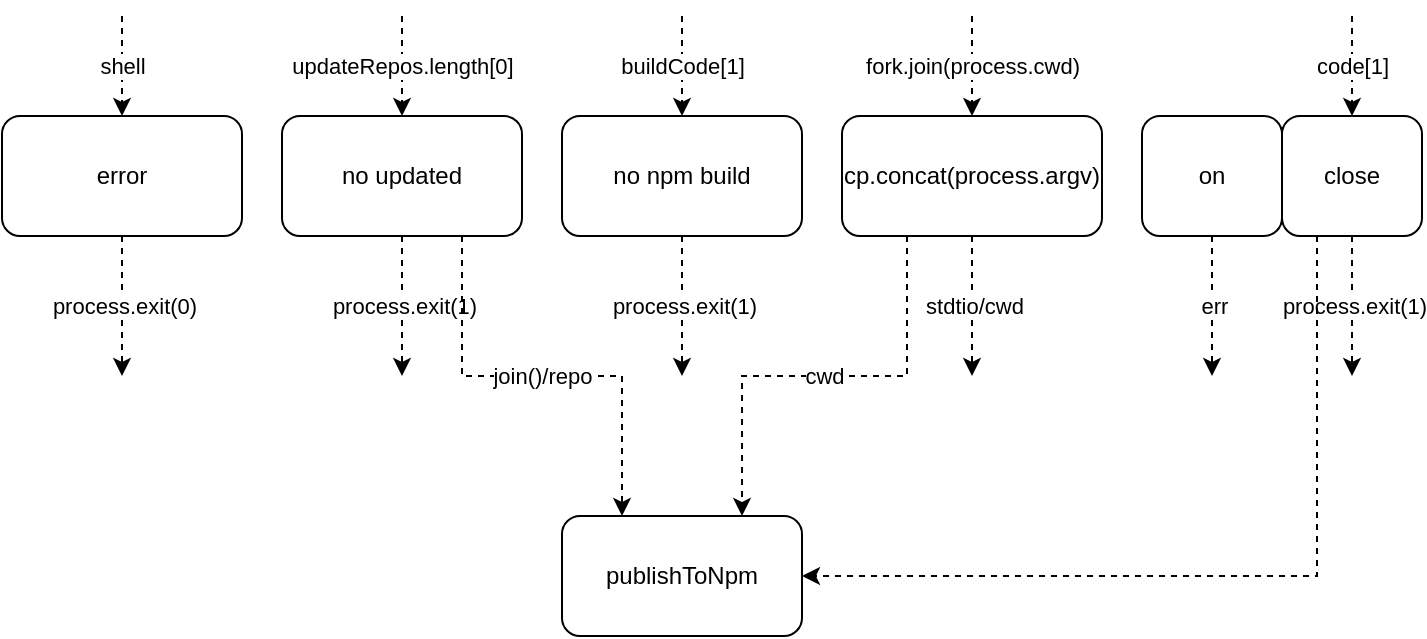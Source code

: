 <mxfile pages="5" version="11.2.8" type="github"><diagram id="uwwZwPv3Zesm89anv2FD" name="script/publish"><mxGraphModel dx="946" dy="524" grid="1" gridSize="10" guides="1" tooltips="1" connect="1" arrows="1" fold="1" page="1" pageScale="1" pageWidth="827" pageHeight="1169" math="0" shadow="0"><root><mxCell id="0"/><mxCell id="1" parent="0"/><mxCell id="-h5oSVqL18yOV0Ir7KX8-3" value="process.exit(0)" style="edgeStyle=orthogonalEdgeStyle;rounded=0;orthogonalLoop=1;jettySize=auto;html=1;exitX=0.5;exitY=1;exitDx=0;exitDy=0;dashed=1;" parent="1" source="-h5oSVqL18yOV0Ir7KX8-1" edge="1"><mxGeometry relative="1" as="geometry"><mxPoint x="140" y="190" as="targetPoint"/></mxGeometry></mxCell><mxCell id="-h5oSVqL18yOV0Ir7KX8-1" value="error" style="rounded=1;whiteSpace=wrap;html=1;" parent="1" vertex="1"><mxGeometry x="80" y="60" width="120" height="60" as="geometry"/></mxCell><mxCell id="-h5oSVqL18yOV0Ir7KX8-2" value="shell" style="endArrow=classic;html=1;entryX=0.5;entryY=0;entryDx=0;entryDy=0;dashed=1;" parent="1" target="-h5oSVqL18yOV0Ir7KX8-1" edge="1"><mxGeometry width="50" height="50" relative="1" as="geometry"><mxPoint x="140" y="10" as="sourcePoint"/><mxPoint x="130" y="140" as="targetPoint"/></mxGeometry></mxCell><mxCell id="-h5oSVqL18yOV0Ir7KX8-6" value="process.exit(1)" style="edgeStyle=orthogonalEdgeStyle;rounded=0;orthogonalLoop=1;jettySize=auto;html=1;exitX=0.5;exitY=1;exitDx=0;exitDy=0;dashed=1;" parent="1" source="-h5oSVqL18yOV0Ir7KX8-4" edge="1"><mxGeometry relative="1" as="geometry"><mxPoint x="280" y="190" as="targetPoint"/></mxGeometry></mxCell><mxCell id="-h5oSVqL18yOV0Ir7KX8-19" value="join()/repo" style="edgeStyle=orthogonalEdgeStyle;rounded=0;orthogonalLoop=1;jettySize=auto;html=1;exitX=0.75;exitY=1;exitDx=0;exitDy=0;entryX=0.25;entryY=0;entryDx=0;entryDy=0;dashed=1;" parent="1" source="-h5oSVqL18yOV0Ir7KX8-4" target="-h5oSVqL18yOV0Ir7KX8-18" edge="1"><mxGeometry relative="1" as="geometry"/></mxCell><mxCell id="-h5oSVqL18yOV0Ir7KX8-4" value="no updated" style="rounded=1;whiteSpace=wrap;html=1;" parent="1" vertex="1"><mxGeometry x="220" y="60" width="120" height="60" as="geometry"/></mxCell><mxCell id="-h5oSVqL18yOV0Ir7KX8-5" value="updateRepos.length[0]" style="endArrow=classic;html=1;dashed=1;entryX=0.5;entryY=0;entryDx=0;entryDy=0;" parent="1" target="-h5oSVqL18yOV0Ir7KX8-4" edge="1"><mxGeometry width="50" height="50" relative="1" as="geometry"><mxPoint x="280" y="10" as="sourcePoint"/><mxPoint x="10" y="220" as="targetPoint"/></mxGeometry></mxCell><mxCell id="-h5oSVqL18yOV0Ir7KX8-9" value="process.exit(1)" style="edgeStyle=orthogonalEdgeStyle;rounded=0;orthogonalLoop=1;jettySize=auto;html=1;exitX=0.5;exitY=1;exitDx=0;exitDy=0;dashed=1;" parent="1" source="-h5oSVqL18yOV0Ir7KX8-7" edge="1"><mxGeometry relative="1" as="geometry"><mxPoint x="420" y="190" as="targetPoint"/></mxGeometry></mxCell><mxCell id="-h5oSVqL18yOV0Ir7KX8-7" value="no npm build" style="rounded=1;whiteSpace=wrap;html=1;" parent="1" vertex="1"><mxGeometry x="360" y="60" width="120" height="60" as="geometry"/></mxCell><mxCell id="-h5oSVqL18yOV0Ir7KX8-8" value="buildCode[1]" style="endArrow=classic;html=1;dashed=1;entryX=0.5;entryY=0;entryDx=0;entryDy=0;" parent="1" target="-h5oSVqL18yOV0Ir7KX8-7" edge="1"><mxGeometry width="50" height="50" relative="1" as="geometry"><mxPoint x="420" y="10" as="sourcePoint"/><mxPoint x="100" y="220" as="targetPoint"/></mxGeometry></mxCell><mxCell id="-h5oSVqL18yOV0Ir7KX8-12" value="stdtio/cwd" style="edgeStyle=orthogonalEdgeStyle;rounded=0;orthogonalLoop=1;jettySize=auto;html=1;exitX=0.5;exitY=1;exitDx=0;exitDy=0;dashed=1;" parent="1" source="-h5oSVqL18yOV0Ir7KX8-10" edge="1"><mxGeometry relative="1" as="geometry"><mxPoint x="565" y="190" as="targetPoint"/></mxGeometry></mxCell><mxCell id="-h5oSVqL18yOV0Ir7KX8-20" value="cwd" style="edgeStyle=orthogonalEdgeStyle;rounded=0;orthogonalLoop=1;jettySize=auto;html=1;exitX=0.25;exitY=1;exitDx=0;exitDy=0;entryX=0.75;entryY=0;entryDx=0;entryDy=0;dashed=1;" parent="1" source="-h5oSVqL18yOV0Ir7KX8-10" target="-h5oSVqL18yOV0Ir7KX8-18" edge="1"><mxGeometry relative="1" as="geometry"/></mxCell><mxCell id="-h5oSVqL18yOV0Ir7KX8-10" value="cp.concat(process.argv)" style="rounded=1;whiteSpace=wrap;html=1;" parent="1" vertex="1"><mxGeometry x="500" y="60" width="130" height="60" as="geometry"/></mxCell><mxCell id="-h5oSVqL18yOV0Ir7KX8-11" value="fork.join(process.cwd)" style="endArrow=classic;html=1;dashed=1;entryX=0.5;entryY=0;entryDx=0;entryDy=0;" parent="1" target="-h5oSVqL18yOV0Ir7KX8-10" edge="1"><mxGeometry width="50" height="50" relative="1" as="geometry"><mxPoint x="565" y="10" as="sourcePoint"/><mxPoint x="570" y="50" as="targetPoint"/></mxGeometry></mxCell><mxCell id="-h5oSVqL18yOV0Ir7KX8-15" value="err" style="edgeStyle=orthogonalEdgeStyle;rounded=0;orthogonalLoop=1;jettySize=auto;html=1;exitX=0.5;exitY=1;exitDx=0;exitDy=0;dashed=1;" parent="1" source="-h5oSVqL18yOV0Ir7KX8-13" edge="1"><mxGeometry relative="1" as="geometry"><mxPoint x="685" y="190" as="targetPoint"/></mxGeometry></mxCell><mxCell id="-h5oSVqL18yOV0Ir7KX8-13" value="on" style="rounded=1;whiteSpace=wrap;html=1;" parent="1" vertex="1"><mxGeometry x="650" y="60" width="70" height="60" as="geometry"/></mxCell><mxCell id="-h5oSVqL18yOV0Ir7KX8-17" value="process.exit(1)" style="edgeStyle=orthogonalEdgeStyle;rounded=0;orthogonalLoop=1;jettySize=auto;html=1;exitX=0.5;exitY=1;exitDx=0;exitDy=0;dashed=1;" parent="1" source="-h5oSVqL18yOV0Ir7KX8-14" edge="1"><mxGeometry relative="1" as="geometry"><mxPoint x="755" y="190" as="targetPoint"/></mxGeometry></mxCell><mxCell id="-h5oSVqL18yOV0Ir7KX8-21" value="" style="edgeStyle=orthogonalEdgeStyle;rounded=0;orthogonalLoop=1;jettySize=auto;html=1;exitX=0.25;exitY=1;exitDx=0;exitDy=0;entryX=1;entryY=0.5;entryDx=0;entryDy=0;dashed=1;" parent="1" source="-h5oSVqL18yOV0Ir7KX8-14" target="-h5oSVqL18yOV0Ir7KX8-18" edge="1"><mxGeometry relative="1" as="geometry"/></mxCell><mxCell id="-h5oSVqL18yOV0Ir7KX8-14" value="close" style="rounded=1;whiteSpace=wrap;html=1;" parent="1" vertex="1"><mxGeometry x="720" y="60" width="70" height="60" as="geometry"/></mxCell><mxCell id="-h5oSVqL18yOV0Ir7KX8-16" value="code[1]" style="endArrow=classic;html=1;dashed=1;entryX=0.5;entryY=0;entryDx=0;entryDy=0;" parent="1" target="-h5oSVqL18yOV0Ir7KX8-14" edge="1"><mxGeometry width="50" height="50" relative="1" as="geometry"><mxPoint x="755" y="10" as="sourcePoint"/><mxPoint x="130" y="220" as="targetPoint"/></mxGeometry></mxCell><mxCell id="-h5oSVqL18yOV0Ir7KX8-18" value="publishToNpm" style="rounded=1;whiteSpace=wrap;html=1;" parent="1" vertex="1"><mxGeometry x="360" y="260" width="120" height="60" as="geometry"/></mxCell></root></mxGraphModel></diagram><diagram id="9wh3-B4Fdu-YJjOIb63v" name="test.test"><mxGraphModel dx="946" dy="524" grid="1" gridSize="10" guides="1" tooltips="1" connect="1" arrows="1" fold="1" page="1" pageScale="1" pageWidth="827" pageHeight="1169" math="0" shadow="0"><root><mxCell id="Dbq17v6GIPdHz6pC-6u0-0"/><mxCell id="Dbq17v6GIPdHz6pC-6u0-1" parent="Dbq17v6GIPdHz6pC-6u0-0"/><mxCell id="Dbq17v6GIPdHz6pC-6u0-4" value="reducers(state)" style="edgeStyle=orthogonalEdgeStyle;rounded=0;orthogonalLoop=1;jettySize=auto;html=1;exitX=0.5;exitY=1;exitDx=0;exitDy=0;dashed=1;" edge="1" parent="Dbq17v6GIPdHz6pC-6u0-1" source="Dbq17v6GIPdHz6pC-6u0-2"><mxGeometry relative="1" as="geometry"><mxPoint x="210" y="210" as="targetPoint"/><Array as="points"><mxPoint x="210" y="195"/><mxPoint x="210" y="195"/></Array></mxGeometry></mxCell><mxCell id="Dbq17v6GIPdHz6pC-6u0-2" value="countModel" style="rounded=1;whiteSpace=wrap;html=1;" vertex="1" parent="Dbq17v6GIPdHz6pC-6u0-1"><mxGeometry x="150" y="110" width="120" height="60" as="geometry"/></mxCell><mxCell id="Dbq17v6GIPdHz6pC-6u0-3" value="state" style="endArrow=classic;html=1;dashed=1;entryX=0;entryY=0.5;entryDx=0;entryDy=0;" edge="1" parent="Dbq17v6GIPdHz6pC-6u0-1" target="Dbq17v6GIPdHz6pC-6u0-2"><mxGeometry width="50" height="50" relative="1" as="geometry"><mxPoint x="100" y="140" as="sourcePoint"/><mxPoint x="200" y="190" as="targetPoint"/></mxGeometry></mxCell><mxCell id="Dbq17v6GIPdHz6pC-6u0-13" value="error" style="edgeStyle=orthogonalEdgeStyle;rounded=0;orthogonalLoop=1;jettySize=auto;html=1;exitX=0.167;exitY=1.017;exitDx=0;exitDy=0;dashed=1;exitPerimeter=0;" edge="1" parent="Dbq17v6GIPdHz6pC-6u0-1" source="Dbq17v6GIPdHz6pC-6u0-5" target="Dbq17v6GIPdHz6pC-6u0-9"><mxGeometry relative="1" as="geometry"/></mxCell><mxCell id="Dbq17v6GIPdHz6pC-6u0-18" value="dva" style="edgeStyle=orthogonalEdgeStyle;rounded=0;orthogonalLoop=1;jettySize=auto;html=1;exitX=0.558;exitY=1.017;exitDx=0;exitDy=0;dashed=1;exitPerimeter=0;" edge="1" parent="Dbq17v6GIPdHz6pC-6u0-1" source="Dbq17v6GIPdHz6pC-6u0-5" target="Dbq17v6GIPdHz6pC-6u0-17"><mxGeometry relative="1" as="geometry"><Array as="points"><mxPoint x="367" y="245"/><mxPoint x="247" y="245"/></Array></mxGeometry></mxCell><mxCell id="Dbq17v6GIPdHz6pC-6u0-26" style="edgeStyle=orthogonalEdgeStyle;rounded=0;orthogonalLoop=1;jettySize=auto;html=1;exitX=0.392;exitY=0.983;exitDx=0;exitDy=0;entryX=0.5;entryY=0;entryDx=0;entryDy=0;dashed=1;exitPerimeter=0;" edge="1" parent="Dbq17v6GIPdHz6pC-6u0-1" source="Dbq17v6GIPdHz6pC-6u0-5" target="Dbq17v6GIPdHz6pC-6u0-21"><mxGeometry relative="1" as="geometry"><Array as="points"><mxPoint x="347" y="265"/><mxPoint x="360" y="265"/></Array></mxGeometry></mxCell><mxCell id="Dbq17v6GIPdHz6pC-6u0-32" style="edgeStyle=orthogonalEdgeStyle;rounded=0;orthogonalLoop=1;jettySize=auto;html=1;exitX=0.25;exitY=1;exitDx=0;exitDy=0;entryX=0.5;entryY=0;entryDx=0;entryDy=0;dashed=1;" edge="1" parent="Dbq17v6GIPdHz6pC-6u0-1" source="Dbq17v6GIPdHz6pC-6u0-5" target="Dbq17v6GIPdHz6pC-6u0-7"><mxGeometry relative="1" as="geometry"><Array as="points"><mxPoint x="330" y="255"/><mxPoint x="60" y="255"/></Array></mxGeometry></mxCell><mxCell id="Dbq17v6GIPdHz6pC-6u0-37" value="" style="edgeStyle=orthogonalEdgeStyle;rounded=0;orthogonalLoop=1;jettySize=auto;html=1;exitX=0.7;exitY=1.017;exitDx=0;exitDy=0;entryX=0.5;entryY=0;entryDx=0;entryDy=0;dashed=1;exitPerimeter=0;" edge="1" parent="Dbq17v6GIPdHz6pC-6u0-1" source="Dbq17v6GIPdHz6pC-6u0-5" target="Dbq17v6GIPdHz6pC-6u0-27"><mxGeometry relative="1" as="geometry"/></mxCell><mxCell id="Dbq17v6GIPdHz6pC-6u0-38" value="storeCreate" style="edgeStyle=orthogonalEdgeStyle;rounded=0;orthogonalLoop=1;jettySize=auto;html=1;exitX=0.867;exitY=1;exitDx=0;exitDy=0;entryX=0.5;entryY=0;entryDx=0;entryDy=0;dashed=1;exitPerimeter=0;" edge="1" parent="Dbq17v6GIPdHz6pC-6u0-1" source="Dbq17v6GIPdHz6pC-6u0-5" target="Dbq17v6GIPdHz6pC-6u0-33"><mxGeometry relative="1" as="geometry"><Array as="points"><mxPoint x="404" y="205"/><mxPoint x="610" y="205"/></Array></mxGeometry></mxCell><mxCell id="430ZpfLF85TpBHRvR_EG-0" style="edgeStyle=orthogonalEdgeStyle;rounded=0;orthogonalLoop=1;jettySize=auto;html=1;exitX=1;exitY=0.75;exitDx=0;exitDy=0;entryX=0.5;entryY=0;entryDx=0;entryDy=0;dashed=1;" edge="1" parent="Dbq17v6GIPdHz6pC-6u0-1" source="Dbq17v6GIPdHz6pC-6u0-5" target="Dbq17v6GIPdHz6pC-6u0-39"><mxGeometry relative="1" as="geometry"/></mxCell><mxCell id="Dbq17v6GIPdHz6pC-6u0-5" value="describe" style="rounded=1;whiteSpace=wrap;html=1;" vertex="1" parent="Dbq17v6GIPdHz6pC-6u0-1"><mxGeometry x="300" y="110" width="120" height="60" as="geometry"/></mxCell><mxCell id="Dbq17v6GIPdHz6pC-6u0-6" value="index" style="endArrow=classic;html=1;dashed=1;entryX=0.5;entryY=0;entryDx=0;entryDy=0;" edge="1" parent="Dbq17v6GIPdHz6pC-6u0-1" target="Dbq17v6GIPdHz6pC-6u0-5"><mxGeometry width="50" height="50" relative="1" as="geometry"><mxPoint x="360" y="60" as="sourcePoint"/><mxPoint x="140" y="240" as="targetPoint"/></mxGeometry></mxCell><mxCell id="Dbq17v6GIPdHz6pC-6u0-15" value="app.model/router/start" style="edgeStyle=orthogonalEdgeStyle;rounded=0;orthogonalLoop=1;jettySize=auto;html=1;exitX=0.5;exitY=1;exitDx=0;exitDy=0;dashed=1;" edge="1" parent="Dbq17v6GIPdHz6pC-6u0-1" source="Dbq17v6GIPdHz6pC-6u0-7"><mxGeometry relative="1" as="geometry"><mxPoint x="60" y="405" as="targetPoint"/></mxGeometry></mxCell><mxCell id="Dbq17v6GIPdHz6pC-6u0-7" value="xit" style="rounded=1;whiteSpace=wrap;html=1;" vertex="1" parent="Dbq17v6GIPdHz6pC-6u0-1"><mxGeometry x="30" y="285" width="60" height="60" as="geometry"/></mxCell><mxCell id="Dbq17v6GIPdHz6pC-6u0-16" value="expect.app.start" style="edgeStyle=orthogonalEdgeStyle;rounded=0;orthogonalLoop=1;jettySize=auto;html=1;exitX=0.5;exitY=1;exitDx=0;exitDy=0;dashed=1;" edge="1" parent="Dbq17v6GIPdHz6pC-6u0-1" source="Dbq17v6GIPdHz6pC-6u0-9"><mxGeometry relative="1" as="geometry"><mxPoint x="140" y="375" as="targetPoint"/></mxGeometry></mxCell><mxCell id="Dbq17v6GIPdHz6pC-6u0-9" value="it.start" style="rounded=1;whiteSpace=wrap;html=1;" vertex="1" parent="Dbq17v6GIPdHz6pC-6u0-1"><mxGeometry x="110" y="285" width="60" height="60" as="geometry"/></mxCell><mxCell id="Dbq17v6GIPdHz6pC-6u0-19" value="app.model.router/start&lt;br&gt;expect(app.store.getState)" style="edgeStyle=orthogonalEdgeStyle;rounded=0;orthogonalLoop=1;jettySize=auto;html=1;exitX=0.5;exitY=1;exitDx=0;exitDy=0;dashed=1;" edge="1" parent="Dbq17v6GIPdHz6pC-6u0-1" source="Dbq17v6GIPdHz6pC-6u0-17"><mxGeometry relative="1" as="geometry"><mxPoint x="247" y="415" as="targetPoint"/></mxGeometry></mxCell><mxCell id="Dbq17v6GIPdHz6pC-6u0-17" value="it.opts.InitialState" style="rounded=1;whiteSpace=wrap;html=1;" vertex="1" parent="Dbq17v6GIPdHz6pC-6u0-1"><mxGeometry x="193" y="285" width="107" height="60" as="geometry"/></mxCell><mxCell id="Dbq17v6GIPdHz6pC-6u0-22" value="countMiddleware" style="edgeStyle=orthogonalEdgeStyle;rounded=0;orthogonalLoop=1;jettySize=auto;html=1;exitX=0.25;exitY=1;exitDx=0;exitDy=0;dashed=1;" edge="1" parent="Dbq17v6GIPdHz6pC-6u0-1" source="Dbq17v6GIPdHz6pC-6u0-21"><mxGeometry relative="1" as="geometry"><mxPoint x="340" y="455" as="targetPoint"/><Array as="points"><mxPoint x="340" y="445"/><mxPoint x="340" y="445"/></Array></mxGeometry></mxCell><mxCell id="Dbq17v6GIPdHz6pC-6u0-23" value="app" style="edgeStyle=orthogonalEdgeStyle;rounded=0;orthogonalLoop=1;jettySize=auto;html=1;exitX=0.5;exitY=1;exitDx=0;exitDy=0;dashed=1;" edge="1" parent="Dbq17v6GIPdHz6pC-6u0-1" source="Dbq17v6GIPdHz6pC-6u0-21"><mxGeometry relative="1" as="geometry"><mxPoint x="360" y="425" as="targetPoint"/></mxGeometry></mxCell><mxCell id="Dbq17v6GIPdHz6pC-6u0-24" value="app.model/router/start" style="edgeStyle=orthogonalEdgeStyle;rounded=0;orthogonalLoop=1;jettySize=auto;html=1;exitX=0.75;exitY=1;exitDx=0;exitDy=0;dashed=1;" edge="1" parent="Dbq17v6GIPdHz6pC-6u0-1" source="Dbq17v6GIPdHz6pC-6u0-21"><mxGeometry relative="1" as="geometry"><mxPoint x="380" y="395" as="targetPoint"/></mxGeometry></mxCell><mxCell id="Dbq17v6GIPdHz6pC-6u0-25" value="expect" style="edgeStyle=orthogonalEdgeStyle;rounded=0;orthogonalLoop=1;jettySize=auto;html=1;exitX=0.888;exitY=1.017;exitDx=0;exitDy=0;dashed=1;exitPerimeter=0;" edge="1" parent="Dbq17v6GIPdHz6pC-6u0-1" source="Dbq17v6GIPdHz6pC-6u0-21"><mxGeometry relative="1" as="geometry"><mxPoint x="391" y="495" as="targetPoint"/><Array as="points"><mxPoint x="391" y="455"/></Array></mxGeometry></mxCell><mxCell id="Dbq17v6GIPdHz6pC-6u0-21" value="it.opts.Action" style="rounded=1;whiteSpace=wrap;html=1;" vertex="1" parent="Dbq17v6GIPdHz6pC-6u0-1"><mxGeometry x="320" y="285" width="80" height="60" as="geometry"/></mxCell><mxCell id="Dbq17v6GIPdHz6pC-6u0-28" value="countMiddleware&lt;br&gt;count2Middleware" style="edgeStyle=orthogonalEdgeStyle;rounded=0;orthogonalLoop=1;jettySize=auto;html=1;exitX=0.25;exitY=1;exitDx=0;exitDy=0;dashed=1;" edge="1" parent="Dbq17v6GIPdHz6pC-6u0-1" source="Dbq17v6GIPdHz6pC-6u0-27"><mxGeometry relative="1" as="geometry"><mxPoint x="448" y="455" as="targetPoint"/></mxGeometry></mxCell><mxCell id="Dbq17v6GIPdHz6pC-6u0-29" value="app.model/router/start" style="edgeStyle=orthogonalEdgeStyle;rounded=0;orthogonalLoop=1;jettySize=auto;html=1;exitX=0.5;exitY=1;exitDx=0;exitDy=0;dashed=1;" edge="1" parent="Dbq17v6GIPdHz6pC-6u0-1"><mxGeometry relative="1" as="geometry"><mxPoint x="476" y="415" as="targetPoint"/><mxPoint x="476" y="345" as="sourcePoint"/></mxGeometry></mxCell><mxCell id="Dbq17v6GIPdHz6pC-6u0-30" value="app" style="edgeStyle=orthogonalEdgeStyle;rounded=0;orthogonalLoop=1;jettySize=auto;html=1;exitX=0.75;exitY=1;exitDx=0;exitDy=0;dashed=1;" edge="1" parent="Dbq17v6GIPdHz6pC-6u0-1" source="Dbq17v6GIPdHz6pC-6u0-27"><mxGeometry relative="1" as="geometry"><mxPoint x="503" y="375" as="targetPoint"/></mxGeometry></mxCell><mxCell id="Dbq17v6GIPdHz6pC-6u0-31" value="expect" style="edgeStyle=orthogonalEdgeStyle;rounded=0;orthogonalLoop=1;jettySize=auto;html=1;exitX=0.9;exitY=0.983;exitDx=0;exitDy=0;dashed=1;exitPerimeter=0;" edge="1" parent="Dbq17v6GIPdHz6pC-6u0-1" source="Dbq17v6GIPdHz6pC-6u0-27"><mxGeometry relative="1" as="geometry"><mxPoint x="520" y="505" as="targetPoint"/><Array as="points"><mxPoint x="519" y="420"/><mxPoint x="520" y="420"/></Array></mxGeometry></mxCell><mxCell id="Dbq17v6GIPdHz6pC-6u0-27" value="it.opts.Action[Array]" style="rounded=1;whiteSpace=wrap;html=1;" vertex="1" parent="Dbq17v6GIPdHz6pC-6u0-1"><mxGeometry x="420" y="285" width="110" height="60" as="geometry"/></mxCell><mxCell id="Dbq17v6GIPdHz6pC-6u0-34" value="countEnhancers" style="edgeStyle=orthogonalEdgeStyle;rounded=0;orthogonalLoop=1;jettySize=auto;html=1;exitX=0.25;exitY=1;exitDx=0;exitDy=0;dashed=1;" edge="1" parent="Dbq17v6GIPdHz6pC-6u0-1" source="Dbq17v6GIPdHz6pC-6u0-33"><mxGeometry relative="1" as="geometry"><mxPoint x="580" y="465" as="targetPoint"/></mxGeometry></mxCell><mxCell id="Dbq17v6GIPdHz6pC-6u0-35" value="app[]" style="edgeStyle=orthogonalEdgeStyle;rounded=0;orthogonalLoop=1;jettySize=auto;html=1;exitX=0.5;exitY=1;exitDx=0;exitDy=0;dashed=1;" edge="1" parent="Dbq17v6GIPdHz6pC-6u0-1" source="Dbq17v6GIPdHz6pC-6u0-33"><mxGeometry relative="1" as="geometry"><mxPoint x="610" y="435" as="targetPoint"/></mxGeometry></mxCell><mxCell id="Dbq17v6GIPdHz6pC-6u0-36" value="app" style="edgeStyle=orthogonalEdgeStyle;rounded=0;orthogonalLoop=1;jettySize=auto;html=1;exitX=0.75;exitY=1;exitDx=0;exitDy=0;dashed=1;" edge="1" parent="Dbq17v6GIPdHz6pC-6u0-1" source="Dbq17v6GIPdHz6pC-6u0-33"><mxGeometry relative="1" as="geometry"><mxPoint x="640" y="385" as="targetPoint"/></mxGeometry></mxCell><mxCell id="Dbq17v6GIPdHz6pC-6u0-43" value="expect" style="edgeStyle=orthogonalEdgeStyle;rounded=0;orthogonalLoop=1;jettySize=auto;html=1;exitX=0.858;exitY=0.983;exitDx=0;exitDy=0;dashed=1;exitPerimeter=0;" edge="1" parent="Dbq17v6GIPdHz6pC-6u0-1" source="Dbq17v6GIPdHz6pC-6u0-33"><mxGeometry relative="1" as="geometry"><mxPoint x="653" y="520" as="targetPoint"/><Array as="points"><mxPoint x="653" y="490"/></Array></mxGeometry></mxCell><mxCell id="Dbq17v6GIPdHz6pC-6u0-33" value="it.opts.extraEnhancers" style="rounded=1;whiteSpace=wrap;html=1;" vertex="1" parent="Dbq17v6GIPdHz6pC-6u0-1"><mxGeometry x="550" y="285" width="120" height="60" as="geometry"/></mxCell><mxCell id="Dbq17v6GIPdHz6pC-6u0-40" value="onStateChange(state)" style="edgeStyle=orthogonalEdgeStyle;rounded=0;orthogonalLoop=1;jettySize=auto;html=1;exitX=0.25;exitY=1;exitDx=0;exitDy=0;dashed=1;" edge="1" parent="Dbq17v6GIPdHz6pC-6u0-1" source="Dbq17v6GIPdHz6pC-6u0-39"><mxGeometry relative="1" as="geometry"><mxPoint x="720" y="480" as="targetPoint"/></mxGeometry></mxCell><mxCell id="Dbq17v6GIPdHz6pC-6u0-41" value="app[]" style="edgeStyle=orthogonalEdgeStyle;rounded=0;orthogonalLoop=1;jettySize=auto;html=1;exitX=0.5;exitY=1;exitDx=0;exitDy=0;dashed=1;" edge="1" parent="Dbq17v6GIPdHz6pC-6u0-1" source="Dbq17v6GIPdHz6pC-6u0-39"><mxGeometry relative="1" as="geometry"><mxPoint x="750" y="520" as="targetPoint"/></mxGeometry></mxCell><mxCell id="Dbq17v6GIPdHz6pC-6u0-42" value="app" style="edgeStyle=orthogonalEdgeStyle;rounded=0;orthogonalLoop=1;jettySize=auto;html=1;exitX=0.75;exitY=1;exitDx=0;exitDy=0;dashed=1;" edge="1" parent="Dbq17v6GIPdHz6pC-6u0-1" source="Dbq17v6GIPdHz6pC-6u0-39"><mxGeometry relative="1" as="geometry"><mxPoint x="780" y="410" as="targetPoint"/></mxGeometry></mxCell><mxCell id="Dbq17v6GIPdHz6pC-6u0-44" value="expect" style="edgeStyle=orthogonalEdgeStyle;rounded=0;orthogonalLoop=1;jettySize=auto;html=1;exitX=0.883;exitY=1;exitDx=0;exitDy=0;dashed=1;exitPerimeter=0;" edge="1" parent="Dbq17v6GIPdHz6pC-6u0-1" source="Dbq17v6GIPdHz6pC-6u0-39"><mxGeometry relative="1" as="geometry"><mxPoint x="797" y="520" as="targetPoint"/></mxGeometry></mxCell><mxCell id="Dbq17v6GIPdHz6pC-6u0-39" value="it.opts.onStateChange" style="rounded=1;whiteSpace=wrap;html=1;" vertex="1" parent="Dbq17v6GIPdHz6pC-6u0-1"><mxGeometry x="690" y="285" width="120" height="60" as="geometry"/></mxCell></root></mxGraphModel></diagram><diagram id="nCkRY5h_Y0RisrBQx8Ca" name="test.e2e"><mxGraphModel dx="946" dy="524" grid="1" gridSize="10" guides="1" tooltips="1" connect="1" arrows="1" fold="1" page="1" pageScale="1" pageWidth="827" pageHeight="1169" math="0" shadow="0"><root><mxCell id="NSmJkkVh3SrXCliJVxcL-0"/><mxCell id="NSmJkkVh3SrXCliJVxcL-1" parent="NSmJkkVh3SrXCliJVxcL-0"/><mxCell id="NSmJkkVh3SrXCliJVxcL-4" value="app[]" style="edgeStyle=orthogonalEdgeStyle;rounded=0;orthogonalLoop=1;jettySize=auto;html=1;exitX=0.25;exitY=1;exitDx=0;exitDy=0;dashed=1;" edge="1" parent="NSmJkkVh3SrXCliJVxcL-1" source="NSmJkkVh3SrXCliJVxcL-2"><mxGeometry relative="1" as="geometry"><mxPoint x="150" y="250" as="targetPoint"/></mxGeometry></mxCell><mxCell id="NSmJkkVh3SrXCliJVxcL-5" value="expect" style="edgeStyle=orthogonalEdgeStyle;rounded=0;orthogonalLoop=1;jettySize=auto;html=1;exitX=0.75;exitY=1;exitDx=0;exitDy=0;dashed=1;" edge="1" parent="NSmJkkVh3SrXCliJVxcL-1" source="NSmJkkVh3SrXCliJVxcL-2"><mxGeometry relative="1" as="geometry"><mxPoint x="210" y="250" as="targetPoint"/></mxGeometry></mxCell><mxCell id="NSmJkkVh3SrXCliJVxcL-2" value="normal" style="rounded=1;whiteSpace=wrap;html=1;" vertex="1" parent="NSmJkkVh3SrXCliJVxcL-1"><mxGeometry x="120" y="100" width="120" height="60" as="geometry"/></mxCell><mxCell id="NSmJkkVh3SrXCliJVxcL-3" value="dva" style="endArrow=classic;html=1;dashed=1;entryX=0.5;entryY=0;entryDx=0;entryDy=0;" edge="1" parent="NSmJkkVh3SrXCliJVxcL-1" target="NSmJkkVh3SrXCliJVxcL-2"><mxGeometry width="50" height="50" relative="1" as="geometry"><mxPoint x="180" y="40" as="sourcePoint"/><mxPoint x="170" y="180" as="targetPoint"/></mxGeometry></mxCell><mxCell id="NSmJkkVh3SrXCliJVxcL-8" value="app.model" style="edgeStyle=orthogonalEdgeStyle;rounded=0;orthogonalLoop=1;jettySize=auto;html=1;exitX=0.5;exitY=1;exitDx=0;exitDy=0;dashed=1;" edge="1" parent="NSmJkkVh3SrXCliJVxcL-1" source="NSmJkkVh3SrXCliJVxcL-6"><mxGeometry relative="1" as="geometry"><mxPoint x="340" y="250" as="targetPoint"/></mxGeometry></mxCell><mxCell id="NSmJkkVh3SrXCliJVxcL-6" value="connect" style="rounded=1;whiteSpace=wrap;html=1;" vertex="1" parent="NSmJkkVh3SrXCliJVxcL-1"><mxGeometry x="280" y="100" width="120" height="60" as="geometry"/></mxCell><mxCell id="NSmJkkVh3SrXCliJVxcL-7" value="dva/state" style="endArrow=classic;html=1;dashed=1;entryX=0.5;entryY=0;entryDx=0;entryDy=0;" edge="1" parent="NSmJkkVh3SrXCliJVxcL-1" target="NSmJkkVh3SrXCliJVxcL-6"><mxGeometry width="50" height="50" relative="1" as="geometry"><mxPoint x="340" y="40" as="sourcePoint"/><mxPoint x="170" y="280" as="targetPoint"/></mxGeometry></mxCell><mxCell id="NSmJkkVh3SrXCliJVxcL-12" value="usr[]" style="edgeStyle=orthogonalEdgeStyle;rounded=0;orthogonalLoop=1;jettySize=auto;html=1;exitX=0.325;exitY=1.017;exitDx=0;exitDy=0;entryX=0.5;entryY=0;entryDx=0;entryDy=0;dashed=1;exitPerimeter=0;" edge="1" parent="NSmJkkVh3SrXCliJVxcL-1" source="NSmJkkVh3SrXCliJVxcL-9" target="NSmJkkVh3SrXCliJVxcL-11"><mxGeometry relative="1" as="geometry"/></mxCell><mxCell id="NSmJkkVh3SrXCliJVxcL-16" value="render" style="edgeStyle=orthogonalEdgeStyle;rounded=0;orthogonalLoop=1;jettySize=auto;html=1;entryX=0.454;entryY=0;entryDx=0;entryDy=0;entryPerimeter=0;dashed=1;" edge="1" parent="NSmJkkVh3SrXCliJVxcL-1" target="NSmJkkVh3SrXCliJVxcL-15"><mxGeometry relative="1" as="geometry"><mxPoint x="510" y="164" as="sourcePoint"/></mxGeometry></mxCell><mxCell id="NSmJkkVh3SrXCliJVxcL-9" value="hook.api" style="rounded=1;whiteSpace=wrap;html=1;" vertex="1" parent="NSmJkkVh3SrXCliJVxcL-1"><mxGeometry x="430" y="100" width="120" height="60" as="geometry"/></mxCell><mxCell id="NSmJkkVh3SrXCliJVxcL-10" value="" style="endArrow=classic;html=1;dashed=1;entryX=0.5;entryY=0;entryDx=0;entryDy=0;" edge="1" parent="NSmJkkVh3SrXCliJVxcL-1" target="NSmJkkVh3SrXCliJVxcL-9"><mxGeometry width="50" height="50" relative="1" as="geometry"><mxPoint x="490" y="40" as="sourcePoint"/><mxPoint x="170" y="280" as="targetPoint"/></mxGeometry></mxCell><mxCell id="NSmJkkVh3SrXCliJVxcL-11" value="App" style="rounded=1;whiteSpace=wrap;html=1;" vertex="1" parent="NSmJkkVh3SrXCliJVxcL-1"><mxGeometry x="380" y="270" width="40" height="60" as="geometry"/></mxCell><mxCell id="NSmJkkVh3SrXCliJVxcL-15" value="getByTestId/getByTest" style="rounded=1;whiteSpace=wrap;html=1;" vertex="1" parent="NSmJkkVh3SrXCliJVxcL-1"><mxGeometry x="440" y="270" width="130" height="60" as="geometry"/></mxCell><mxCell id="NSmJkkVh3SrXCliJVxcL-20" value="dva" style="edgeStyle=orthogonalEdgeStyle;rounded=0;orthogonalLoop=1;jettySize=auto;html=1;exitX=0.25;exitY=1;exitDx=0;exitDy=0;dashed=1;" edge="1" parent="NSmJkkVh3SrXCliJVxcL-1" source="NSmJkkVh3SrXCliJVxcL-17" target="NSmJkkVh3SrXCliJVxcL-19"><mxGeometry relative="1" as="geometry"><Array as="points"><mxPoint x="610" y="340"/><mxPoint x="510" y="340"/></Array></mxGeometry></mxCell><mxCell id="NSmJkkVh3SrXCliJVxcL-22" value="data" style="edgeStyle=orthogonalEdgeStyle;rounded=0;orthogonalLoop=1;jettySize=auto;html=1;exitX=0.5;exitY=1;exitDx=0;exitDy=0;entryX=0.5;entryY=0;entryDx=0;entryDy=0;dashed=1;" edge="1" parent="NSmJkkVh3SrXCliJVxcL-1" source="NSmJkkVh3SrXCliJVxcL-17" target="NSmJkkVh3SrXCliJVxcL-21"><mxGeometry relative="1" as="geometry"/></mxCell><mxCell id="NSmJkkVh3SrXCliJVxcL-24" value="history" style="edgeStyle=orthogonalEdgeStyle;rounded=0;orthogonalLoop=1;jettySize=auto;html=1;exitX=0.65;exitY=1.017;exitDx=0;exitDy=0;entryX=0.5;entryY=0;entryDx=0;entryDy=0;dashed=1;exitPerimeter=0;" edge="1" parent="NSmJkkVh3SrXCliJVxcL-1" source="NSmJkkVh3SrXCliJVxcL-17" target="NSmJkkVh3SrXCliJVxcL-23"><mxGeometry relative="1" as="geometry"/></mxCell><mxCell id="NSmJkkVh3SrXCliJVxcL-25" value="expect" style="edgeStyle=orthogonalEdgeStyle;rounded=0;orthogonalLoop=1;jettySize=auto;html=1;exitX=0.833;exitY=0.983;exitDx=0;exitDy=0;dashed=1;exitPerimeter=0;" edge="1" parent="NSmJkkVh3SrXCliJVxcL-1" source="NSmJkkVh3SrXCliJVxcL-17"><mxGeometry relative="1" as="geometry"><mxPoint x="680" y="240" as="targetPoint"/></mxGeometry></mxCell><mxCell id="NSmJkkVh3SrXCliJVxcL-17" value="navigate" style="rounded=1;whiteSpace=wrap;html=1;" vertex="1" parent="NSmJkkVh3SrXCliJVxcL-1"><mxGeometry x="580" y="100" width="120" height="60" as="geometry"/></mxCell><mxCell id="NSmJkkVh3SrXCliJVxcL-18" value="createMemoryHistory" style="endArrow=classic;html=1;dashed=1;entryX=0.5;entryY=0;entryDx=0;entryDy=0;" edge="1" parent="NSmJkkVh3SrXCliJVxcL-1" target="NSmJkkVh3SrXCliJVxcL-17"><mxGeometry width="50" height="50" relative="1" as="geometry"><mxPoint x="640" y="40" as="sourcePoint"/><mxPoint x="170" y="350" as="targetPoint"/></mxGeometry></mxCell><mxCell id="NSmJkkVh3SrXCliJVxcL-19" value="app" style="rounded=1;whiteSpace=wrap;html=1;" vertex="1" parent="NSmJkkVh3SrXCliJVxcL-1"><mxGeometry x="450" y="370" width="120" height="60" as="geometry"/></mxCell><mxCell id="NSmJkkVh3SrXCliJVxcL-21" value="Home/Users" style="rounded=1;whiteSpace=wrap;html=1;" vertex="1" parent="NSmJkkVh3SrXCliJVxcL-1"><mxGeometry x="585" y="370" width="80" height="60" as="geometry"/></mxCell><mxCell id="NSmJkkVh3SrXCliJVxcL-23" value="app.router" style="rounded=1;whiteSpace=wrap;html=1;" vertex="1" parent="NSmJkkVh3SrXCliJVxcL-1"><mxGeometry x="680" y="370" width="70" height="60" as="geometry"/></mxCell></root></mxGraphModel></diagram><diagram id="W0XFAzPwMlRm4HYgKCwA" name="dynamic"><mxGraphModel dx="946" dy="475" grid="1" gridSize="10" guides="1" tooltips="1" connect="1" arrows="1" fold="1" page="1" pageScale="1" pageWidth="827" pageHeight="1169" math="0" shadow="0"><root><mxCell id="6R9b1E1m5pzZCoZ8k1uL-0"/><mxCell id="6R9b1E1m5pzZCoZ8k1uL-1" parent="6R9b1E1m5pzZCoZ8k1uL-0"/><mxCell id="6R9b1E1m5pzZCoZ8k1uL-4" value="app.model" style="edgeStyle=orthogonalEdgeStyle;rounded=0;orthogonalLoop=1;jettySize=auto;html=1;exitX=0.5;exitY=1;exitDx=0;exitDy=0;dashed=1;" edge="1" parent="6R9b1E1m5pzZCoZ8k1uL-1" source="6R9b1E1m5pzZCoZ8k1uL-2"><mxGeometry relative="1" as="geometry"><mxPoint x="100" y="165" as="targetPoint"/></mxGeometry></mxCell><mxCell id="6R9b1E1m5pzZCoZ8k1uL-2" value="registerModel" style="rounded=1;whiteSpace=wrap;html=1;" vertex="1" parent="6R9b1E1m5pzZCoZ8k1uL-1"><mxGeometry x="40" y="65" width="120" height="60" as="geometry"/></mxCell><mxCell id="6R9b1E1m5pzZCoZ8k1uL-3" value="app/model" style="endArrow=classic;html=1;dashed=1;entryX=0.5;entryY=0;entryDx=0;entryDy=0;" edge="1" parent="6R9b1E1m5pzZCoZ8k1uL-1" target="6R9b1E1m5pzZCoZ8k1uL-2"><mxGeometry width="50" height="50" relative="1" as="geometry"><mxPoint x="100" y="15" as="sourcePoint"/><mxPoint x="90" y="145" as="targetPoint"/></mxGeometry></mxCell><mxCell id="6R9b1E1m5pzZCoZ8k1uL-7" value="dynamicComponent" style="edgeStyle=orthogonalEdgeStyle;rounded=0;orthogonalLoop=1;jettySize=auto;html=1;exitX=0.5;exitY=1;exitDx=0;exitDy=0;dashed=1;" edge="1" parent="6R9b1E1m5pzZCoZ8k1uL-1" source="6R9b1E1m5pzZCoZ8k1uL-5"><mxGeometry relative="1" as="geometry"><mxPoint x="240" y="170" as="targetPoint"/></mxGeometry></mxCell><mxCell id="6R9b1E1m5pzZCoZ8k1uL-13" style="edgeStyle=orthogonalEdgeStyle;rounded=0;orthogonalLoop=1;jettySize=auto;html=1;exitX=0.75;exitY=1;exitDx=0;exitDy=0;entryX=0.5;entryY=0;entryDx=0;entryDy=0;dashed=1;" edge="1" parent="6R9b1E1m5pzZCoZ8k1uL-1" source="6R9b1E1m5pzZCoZ8k1uL-5" target="6R9b1E1m5pzZCoZ8k1uL-11"><mxGeometry relative="1" as="geometry"><Array as="points"><mxPoint x="270" y="190"/><mxPoint x="240" y="190"/></Array></mxGeometry></mxCell><mxCell id="6R9b1E1m5pzZCoZ8k1uL-5" value="asyncComponent" style="rounded=1;whiteSpace=wrap;html=1;" vertex="1" parent="6R9b1E1m5pzZCoZ8k1uL-1"><mxGeometry x="180" y="65" width="120" height="60" as="geometry"/></mxCell><mxCell id="6R9b1E1m5pzZCoZ8k1uL-6" value="config" style="endArrow=classic;html=1;dashed=1;entryX=0.5;entryY=0;entryDx=0;entryDy=0;" edge="1" parent="6R9b1E1m5pzZCoZ8k1uL-1" target="6R9b1E1m5pzZCoZ8k1uL-5"><mxGeometry width="50" height="50" relative="1" as="geometry"><mxPoint x="240" y="20" as="sourcePoint"/><mxPoint x="90" y="190" as="targetPoint"/></mxGeometry></mxCell><mxCell id="6R9b1E1m5pzZCoZ8k1uL-10" value="config" style="edgeStyle=orthogonalEdgeStyle;rounded=0;orthogonalLoop=1;jettySize=auto;html=1;exitX=0;exitY=0.5;exitDx=0;exitDy=0;entryX=1;entryY=0.5;entryDx=0;entryDy=0;dashed=1;" edge="1" parent="6R9b1E1m5pzZCoZ8k1uL-1" source="6R9b1E1m5pzZCoZ8k1uL-8" target="6R9b1E1m5pzZCoZ8k1uL-5"><mxGeometry relative="1" as="geometry"/></mxCell><mxCell id="6R9b1E1m5pzZCoZ8k1uL-8" value="dynamic" style="rounded=1;whiteSpace=wrap;html=1;" vertex="1" parent="6R9b1E1m5pzZCoZ8k1uL-1"><mxGeometry x="360" y="65" width="120" height="60" as="geometry"/></mxCell><mxCell id="6R9b1E1m5pzZCoZ8k1uL-9" value="config" style="endArrow=classic;html=1;dashed=1;entryX=0.5;entryY=0;entryDx=0;entryDy=0;" edge="1" parent="6R9b1E1m5pzZCoZ8k1uL-1" target="6R9b1E1m5pzZCoZ8k1uL-8"><mxGeometry width="50" height="50" relative="1" as="geometry"><mxPoint x="420" y="20" as="sourcePoint"/><mxPoint x="130" y="200" as="targetPoint"/></mxGeometry></mxCell><mxCell id="6R9b1E1m5pzZCoZ8k1uL-12" value="resolve" style="edgeStyle=orthogonalEdgeStyle;rounded=0;orthogonalLoop=1;jettySize=auto;html=1;exitX=0.5;exitY=1;exitDx=0;exitDy=0;dashed=1;" edge="1" parent="6R9b1E1m5pzZCoZ8k1uL-1" source="6R9b1E1m5pzZCoZ8k1uL-11" target="6R9b1E1m5pzZCoZ8k1uL-14"><mxGeometry relative="1" as="geometry"><mxPoint x="240" y="350" as="targetPoint"/></mxGeometry></mxCell><mxCell id="6R9b1E1m5pzZCoZ8k1uL-11" value="function()" style="rounded=1;whiteSpace=wrap;html=1;" vertex="1" parent="6R9b1E1m5pzZCoZ8k1uL-1"><mxGeometry x="180" y="220" width="120" height="60" as="geometry"/></mxCell><mxCell id="6R9b1E1m5pzZCoZ8k1uL-15" value="registerModel" style="edgeStyle=orthogonalEdgeStyle;rounded=0;orthogonalLoop=1;jettySize=auto;html=1;exitX=0.25;exitY=1;exitDx=0;exitDy=0;dashed=1;" edge="1" parent="6R9b1E1m5pzZCoZ8k1uL-1" source="6R9b1E1m5pzZCoZ8k1uL-14"><mxGeometry relative="1" as="geometry"><mxPoint x="210" y="470" as="targetPoint"/></mxGeometry></mxCell><mxCell id="6R9b1E1m5pzZCoZ8k1uL-16" value="resolve(ret[len])" style="edgeStyle=orthogonalEdgeStyle;rounded=0;orthogonalLoop=1;jettySize=auto;html=1;exitX=0.75;exitY=1;exitDx=0;exitDy=0;dashed=1;" edge="1" parent="6R9b1E1m5pzZCoZ8k1uL-1" source="6R9b1E1m5pzZCoZ8k1uL-14"><mxGeometry relative="1" as="geometry"><mxPoint x="270" y="500" as="targetPoint"/></mxGeometry></mxCell><mxCell id="6R9b1E1m5pzZCoZ8k1uL-14" value="new Promise" style="rounded=1;whiteSpace=wrap;html=1;" vertex="1" parent="6R9b1E1m5pzZCoZ8k1uL-1"><mxGeometry x="180" y="340" width="120" height="60" as="geometry"/></mxCell></root></mxGraphModel></diagram><diagram id="FMeTMNB7rDI33YxiowD0" name="index"><mxGraphModel dx="946" dy="475" grid="1" gridSize="10" guides="1" tooltips="1" connect="1" arrows="1" fold="1" page="1" pageScale="1" pageWidth="827" pageHeight="1169" math="0" shadow="0"><root><mxCell id="4XOed8jz9ne-L28jXKdl-0"/><mxCell id="4XOed8jz9ne-L28jXKdl-1" parent="4XOed8jz9ne-L28jXKdl-0"/><mxCell id="4XOed8jz9ne-L28jXKdl-9" value="router" style="edgeStyle=orthogonalEdgeStyle;rounded=0;orthogonalLoop=1;jettySize=auto;html=1;exitX=0.342;exitY=1.017;exitDx=0;exitDy=0;entryX=0.5;entryY=0;entryDx=0;entryDy=0;dashed=1;exitPerimeter=0;" edge="1" parent="4XOed8jz9ne-L28jXKdl-1" source="4XOed8jz9ne-L28jXKdl-2" target="4XOed8jz9ne-L28jXKdl-7"><mxGeometry relative="1" as="geometry"/></mxCell><mxCell id="4XOed8jz9ne-L28jXKdl-10" value="opts" style="edgeStyle=orthogonalEdgeStyle;rounded=0;orthogonalLoop=1;jettySize=auto;html=1;exitX=0.142;exitY=1;exitDx=0;exitDy=0;entryX=0.5;entryY=0;entryDx=0;entryDy=0;dashed=1;exitPerimeter=0;" edge="1" parent="4XOed8jz9ne-L28jXKdl-1" source="4XOed8jz9ne-L28jXKdl-2" target="4XOed8jz9ne-L28jXKdl-3"><mxGeometry relative="1" as="geometry"><Array as="points"><mxPoint x="307" y="150"/><mxPoint x="60" y="150"/></Array></mxGeometry></mxCell><mxCell id="i9usLBX6F0HxZTMfIuYA-0" value="container" style="edgeStyle=orthogonalEdgeStyle;rounded=0;orthogonalLoop=1;jettySize=auto;html=1;exitX=0.5;exitY=1;exitDx=0;exitDy=0;entryX=0.5;entryY=0;entryDx=0;entryDy=0;dashed=1;" edge="1" parent="4XOed8jz9ne-L28jXKdl-1" source="4XOed8jz9ne-L28jXKdl-2" target="4XOed8jz9ne-L28jXKdl-11"><mxGeometry relative="1" as="geometry"/></mxCell><mxCell id="i9usLBX6F0HxZTMfIuYA-5" value="node" style="edgeStyle=orthogonalEdgeStyle;rounded=0;orthogonalLoop=1;jettySize=auto;html=1;exitX=0.633;exitY=0.983;exitDx=0;exitDy=0;entryX=0.5;entryY=0;entryDx=0;entryDy=0;dashed=1;exitPerimeter=0;" edge="1" parent="4XOed8jz9ne-L28jXKdl-1" source="4XOed8jz9ne-L28jXKdl-2" target="i9usLBX6F0HxZTMfIuYA-1"><mxGeometry relative="1" as="geometry"/></mxCell><mxCell id="i9usLBX6F0HxZTMfIuYA-6" value="str" style="edgeStyle=orthogonalEdgeStyle;rounded=0;orthogonalLoop=1;jettySize=auto;html=1;exitX=0.75;exitY=1;exitDx=0;exitDy=0;entryX=0.5;entryY=0;entryDx=0;entryDy=0;dashed=1;" edge="1" parent="4XOed8jz9ne-L28jXKdl-1" source="4XOed8jz9ne-L28jXKdl-2" target="i9usLBX6F0HxZTMfIuYA-3"><mxGeometry relative="1" as="geometry"/></mxCell><mxCell id="i9usLBX6F0HxZTMfIuYA-8" value="store/app/router" style="edgeStyle=orthogonalEdgeStyle;rounded=0;orthogonalLoop=1;jettySize=auto;html=1;exitX=0.867;exitY=1;exitDx=0;exitDy=0;entryX=0.5;entryY=0;entryDx=0;entryDy=0;dashed=1;exitPerimeter=0;" edge="1" parent="4XOed8jz9ne-L28jXKdl-1" source="4XOed8jz9ne-L28jXKdl-2" target="i9usLBX6F0HxZTMfIuYA-7"><mxGeometry relative="1" as="geometry"><Array as="points"><mxPoint x="394" y="150"/><mxPoint x="710" y="150"/></Array></mxGeometry></mxCell><mxCell id="i9usLBX6F0HxZTMfIuYA-11" value="container" style="edgeStyle=orthogonalEdgeStyle;rounded=0;orthogonalLoop=1;jettySize=auto;html=1;exitX=1;exitY=0.75;exitDx=0;exitDy=0;entryX=0.5;entryY=0;entryDx=0;entryDy=0;dashed=1;" edge="1" parent="4XOed8jz9ne-L28jXKdl-1" source="4XOed8jz9ne-L28jXKdl-2" target="i9usLBX6F0HxZTMfIuYA-10"><mxGeometry relative="1" as="geometry"/></mxCell><mxCell id="i9usLBX6F0HxZTMfIuYA-14" value="history" style="edgeStyle=orthogonalEdgeStyle;rounded=0;orthogonalLoop=1;jettySize=auto;html=1;exitX=1;exitY=0.5;exitDx=0;exitDy=0;entryX=0.5;entryY=0;entryDx=0;entryDy=0;dashed=1;" edge="1" parent="4XOed8jz9ne-L28jXKdl-1" source="4XOed8jz9ne-L28jXKdl-2" target="i9usLBX6F0HxZTMfIuYA-13"><mxGeometry relative="1" as="geometry"/></mxCell><mxCell id="4XOed8jz9ne-L28jXKdl-2" value="default" style="rounded=1;whiteSpace=wrap;html=1;" vertex="1" parent="4XOed8jz9ne-L28jXKdl-1"><mxGeometry x="290" y="70" width="120" height="60" as="geometry"/></mxCell><mxCell id="4XOed8jz9ne-L28jXKdl-4" value="initialreducer" style="edgeStyle=orthogonalEdgeStyle;rounded=0;orthogonalLoop=1;jettySize=auto;html=1;exitX=0.25;exitY=1;exitDx=0;exitDy=0;dashed=1;" edge="1" parent="4XOed8jz9ne-L28jXKdl-1" source="4XOed8jz9ne-L28jXKdl-3"><mxGeometry relative="1" as="geometry"><mxPoint x="40" y="300" as="targetPoint"/></mxGeometry></mxCell><mxCell id="4XOed8jz9ne-L28jXKdl-5" value="setupMiddleware" style="edgeStyle=orthogonalEdgeStyle;rounded=0;orthogonalLoop=1;jettySize=auto;html=1;exitX=0.5;exitY=1;exitDx=0;exitDy=0;dashed=1;" edge="1" parent="4XOed8jz9ne-L28jXKdl-1" source="4XOed8jz9ne-L28jXKdl-3"><mxGeometry relative="1" as="geometry"><mxPoint x="60" y="330" as="targetPoint"/></mxGeometry></mxCell><mxCell id="4XOed8jz9ne-L28jXKdl-6" value="setupApp" style="edgeStyle=orthogonalEdgeStyle;rounded=0;orthogonalLoop=1;jettySize=auto;html=1;exitX=0.75;exitY=1;exitDx=0;exitDy=0;dashed=1;" edge="1" parent="4XOed8jz9ne-L28jXKdl-1" source="4XOed8jz9ne-L28jXKdl-3"><mxGeometry relative="1" as="geometry"><mxPoint x="80" y="380" as="targetPoint"/></mxGeometry></mxCell><mxCell id="4XOed8jz9ne-L28jXKdl-3" value="createOpts" style="rounded=1;whiteSpace=wrap;html=1;" vertex="1" parent="4XOed8jz9ne-L28jXKdl-1"><mxGeometry x="20" y="200" width="80" height="60" as="geometry"/></mxCell><mxCell id="4XOed8jz9ne-L28jXKdl-8" value="isFunction(router)" style="edgeStyle=orthogonalEdgeStyle;rounded=0;orthogonalLoop=1;jettySize=auto;html=1;exitX=0.5;exitY=1;exitDx=0;exitDy=0;dashed=1;" edge="1" parent="4XOed8jz9ne-L28jXKdl-1" source="4XOed8jz9ne-L28jXKdl-7"><mxGeometry relative="1" as="geometry"><mxPoint x="190" y="340" as="targetPoint"/></mxGeometry></mxCell><mxCell id="4XOed8jz9ne-L28jXKdl-7" value="router" style="rounded=1;whiteSpace=wrap;html=1;" vertex="1" parent="4XOed8jz9ne-L28jXKdl-1"><mxGeometry x="130" y="200" width="120" height="60" as="geometry"/></mxCell><mxCell id="4XOed8jz9ne-L28jXKdl-14" value="container" style="edgeStyle=orthogonalEdgeStyle;rounded=0;orthogonalLoop=1;jettySize=auto;html=1;exitX=0.25;exitY=1;exitDx=0;exitDy=0;entryX=0.5;entryY=0;entryDx=0;entryDy=0;dashed=1;" edge="1" parent="4XOed8jz9ne-L28jXKdl-1" source="4XOed8jz9ne-L28jXKdl-11" target="4XOed8jz9ne-L28jXKdl-13"><mxGeometry relative="1" as="geometry"><Array as="points"><mxPoint x="320" y="330"/><mxPoint x="210" y="330"/></Array></mxGeometry></mxCell><mxCell id="4XOed8jz9ne-L28jXKdl-16" value="getProvider.bind" style="edgeStyle=orthogonalEdgeStyle;rounded=0;orthogonalLoop=1;jettySize=auto;html=1;exitX=0.5;exitY=1;exitDx=0;exitDy=0;entryX=0.5;entryY=0;entryDx=0;entryDy=0;dashed=1;" edge="1" parent="4XOed8jz9ne-L28jXKdl-1" source="4XOed8jz9ne-L28jXKdl-11" target="4XOed8jz9ne-L28jXKdl-15"><mxGeometry relative="1" as="geometry"/></mxCell><mxCell id="4XOed8jz9ne-L28jXKdl-11" value="start" style="rounded=1;whiteSpace=wrap;html=1;" vertex="1" parent="4XOed8jz9ne-L28jXKdl-1"><mxGeometry x="290" y="200" width="120" height="60" as="geometry"/></mxCell><mxCell id="4XOed8jz9ne-L28jXKdl-13" value="isString" style="rounded=1;whiteSpace=wrap;html=1;" vertex="1" parent="4XOed8jz9ne-L28jXKdl-1"><mxGeometry x="150" y="360" width="120" height="60" as="geometry"/></mxCell><mxCell id="4XOed8jz9ne-L28jXKdl-15" value="app._getProvider" style="rounded=1;whiteSpace=wrap;html=1;" vertex="1" parent="4XOed8jz9ne-L28jXKdl-1"><mxGeometry x="290" y="360" width="120" height="60" as="geometry"/></mxCell><mxCell id="i9usLBX6F0HxZTMfIuYA-2" value="typeof.node" style="edgeStyle=orthogonalEdgeStyle;rounded=0;orthogonalLoop=1;jettySize=auto;html=1;exitX=0.5;exitY=1;exitDx=0;exitDy=0;dashed=1;" edge="1" parent="4XOed8jz9ne-L28jXKdl-1" source="i9usLBX6F0HxZTMfIuYA-1"><mxGeometry relative="1" as="geometry"><mxPoint x="500" y="330" as="targetPoint"/></mxGeometry></mxCell><mxCell id="i9usLBX6F0HxZTMfIuYA-1" value="isHTMLElement" style="rounded=1;whiteSpace=wrap;html=1;" vertex="1" parent="4XOed8jz9ne-L28jXKdl-1"><mxGeometry x="440" y="200" width="90" height="60" as="geometry"/></mxCell><mxCell id="i9usLBX6F0HxZTMfIuYA-4" value="typeof.str" style="edgeStyle=orthogonalEdgeStyle;rounded=0;orthogonalLoop=1;jettySize=auto;html=1;exitX=0.5;exitY=1;exitDx=0;exitDy=0;dashed=1;" edge="1" parent="4XOed8jz9ne-L28jXKdl-1" source="i9usLBX6F0HxZTMfIuYA-3"><mxGeometry relative="1" as="geometry"><mxPoint x="580" y="330" as="targetPoint"/></mxGeometry></mxCell><mxCell id="i9usLBX6F0HxZTMfIuYA-3" value="isFunctionString" style="rounded=1;whiteSpace=wrap;html=1;" vertex="1" parent="4XOed8jz9ne-L28jXKdl-1"><mxGeometry x="530" y="200" width="100" height="60" as="geometry"/></mxCell><mxCell id="i9usLBX6F0HxZTMfIuYA-9" value="dvaRoot" style="edgeStyle=orthogonalEdgeStyle;rounded=0;orthogonalLoop=1;jettySize=auto;html=1;exitX=0.5;exitY=1;exitDx=0;exitDy=0;dashed=1;" edge="1" parent="4XOed8jz9ne-L28jXKdl-1" source="i9usLBX6F0HxZTMfIuYA-7"><mxGeometry relative="1" as="geometry"><mxPoint x="710" y="330" as="targetPoint"/></mxGeometry></mxCell><mxCell id="i9usLBX6F0HxZTMfIuYA-7" value="getProvider" style="rounded=1;whiteSpace=wrap;html=1;" vertex="1" parent="4XOed8jz9ne-L28jXKdl-1"><mxGeometry x="650" y="200" width="120" height="60" as="geometry"/></mxCell><mxCell id="i9usLBX6F0HxZTMfIuYA-12" value="ReactDom" style="edgeStyle=orthogonalEdgeStyle;rounded=0;orthogonalLoop=1;jettySize=auto;html=1;exitX=0.5;exitY=1;exitDx=0;exitDy=0;dashed=1;" edge="1" parent="4XOed8jz9ne-L28jXKdl-1" source="i9usLBX6F0HxZTMfIuYA-10"><mxGeometry relative="1" as="geometry"><mxPoint x="850" y="330" as="targetPoint"/></mxGeometry></mxCell><mxCell id="i9usLBX6F0HxZTMfIuYA-10" value="render" style="rounded=1;whiteSpace=wrap;html=1;" vertex="1" parent="4XOed8jz9ne-L28jXKdl-1"><mxGeometry x="790" y="200" width="120" height="60" as="geometry"/></mxCell><mxCell id="i9usLBX6F0HxZTMfIuYA-16" value="callback" style="edgeStyle=orthogonalEdgeStyle;rounded=0;orthogonalLoop=1;jettySize=auto;html=1;exitX=0.25;exitY=1;exitDx=0;exitDy=0;entryX=0.5;entryY=0;entryDx=0;entryDy=0;dashed=1;" edge="1" parent="4XOed8jz9ne-L28jXKdl-1" source="i9usLBX6F0HxZTMfIuYA-13" target="i9usLBX6F0HxZTMfIuYA-15"><mxGeometry relative="1" as="geometry"/></mxCell><mxCell id="i9usLBX6F0HxZTMfIuYA-18" value="history" style="edgeStyle=orthogonalEdgeStyle;rounded=0;orthogonalLoop=1;jettySize=auto;html=1;exitX=0.75;exitY=1;exitDx=0;exitDy=0;dashed=1;" edge="1" parent="4XOed8jz9ne-L28jXKdl-1" source="i9usLBX6F0HxZTMfIuYA-13"><mxGeometry relative="1" as="geometry"><mxPoint x="1020" y="350" as="targetPoint"/></mxGeometry></mxCell><mxCell id="i9usLBX6F0HxZTMfIuYA-13" value="patchHistory" style="rounded=1;whiteSpace=wrap;html=1;" vertex="1" parent="4XOed8jz9ne-L28jXKdl-1"><mxGeometry x="930" y="200" width="120" height="60" as="geometry"/></mxCell><mxCell id="i9usLBX6F0HxZTMfIuYA-17" value="oldListen.call(history/callback)" style="edgeStyle=orthogonalEdgeStyle;rounded=0;orthogonalLoop=1;jettySize=auto;html=1;exitX=0.5;exitY=1;exitDx=0;exitDy=0;dashed=1;" edge="1" parent="4XOed8jz9ne-L28jXKdl-1" source="i9usLBX6F0HxZTMfIuYA-15"><mxGeometry relative="1" as="geometry"><mxPoint x="940" y="480" as="targetPoint"/></mxGeometry></mxCell><mxCell id="i9usLBX6F0HxZTMfIuYA-15" value="history.listen" style="rounded=1;whiteSpace=wrap;html=1;" vertex="1" parent="4XOed8jz9ne-L28jXKdl-1"><mxGeometry x="880" y="360" width="120" height="60" as="geometry"/></mxCell></root></mxGraphModel></diagram></mxfile>